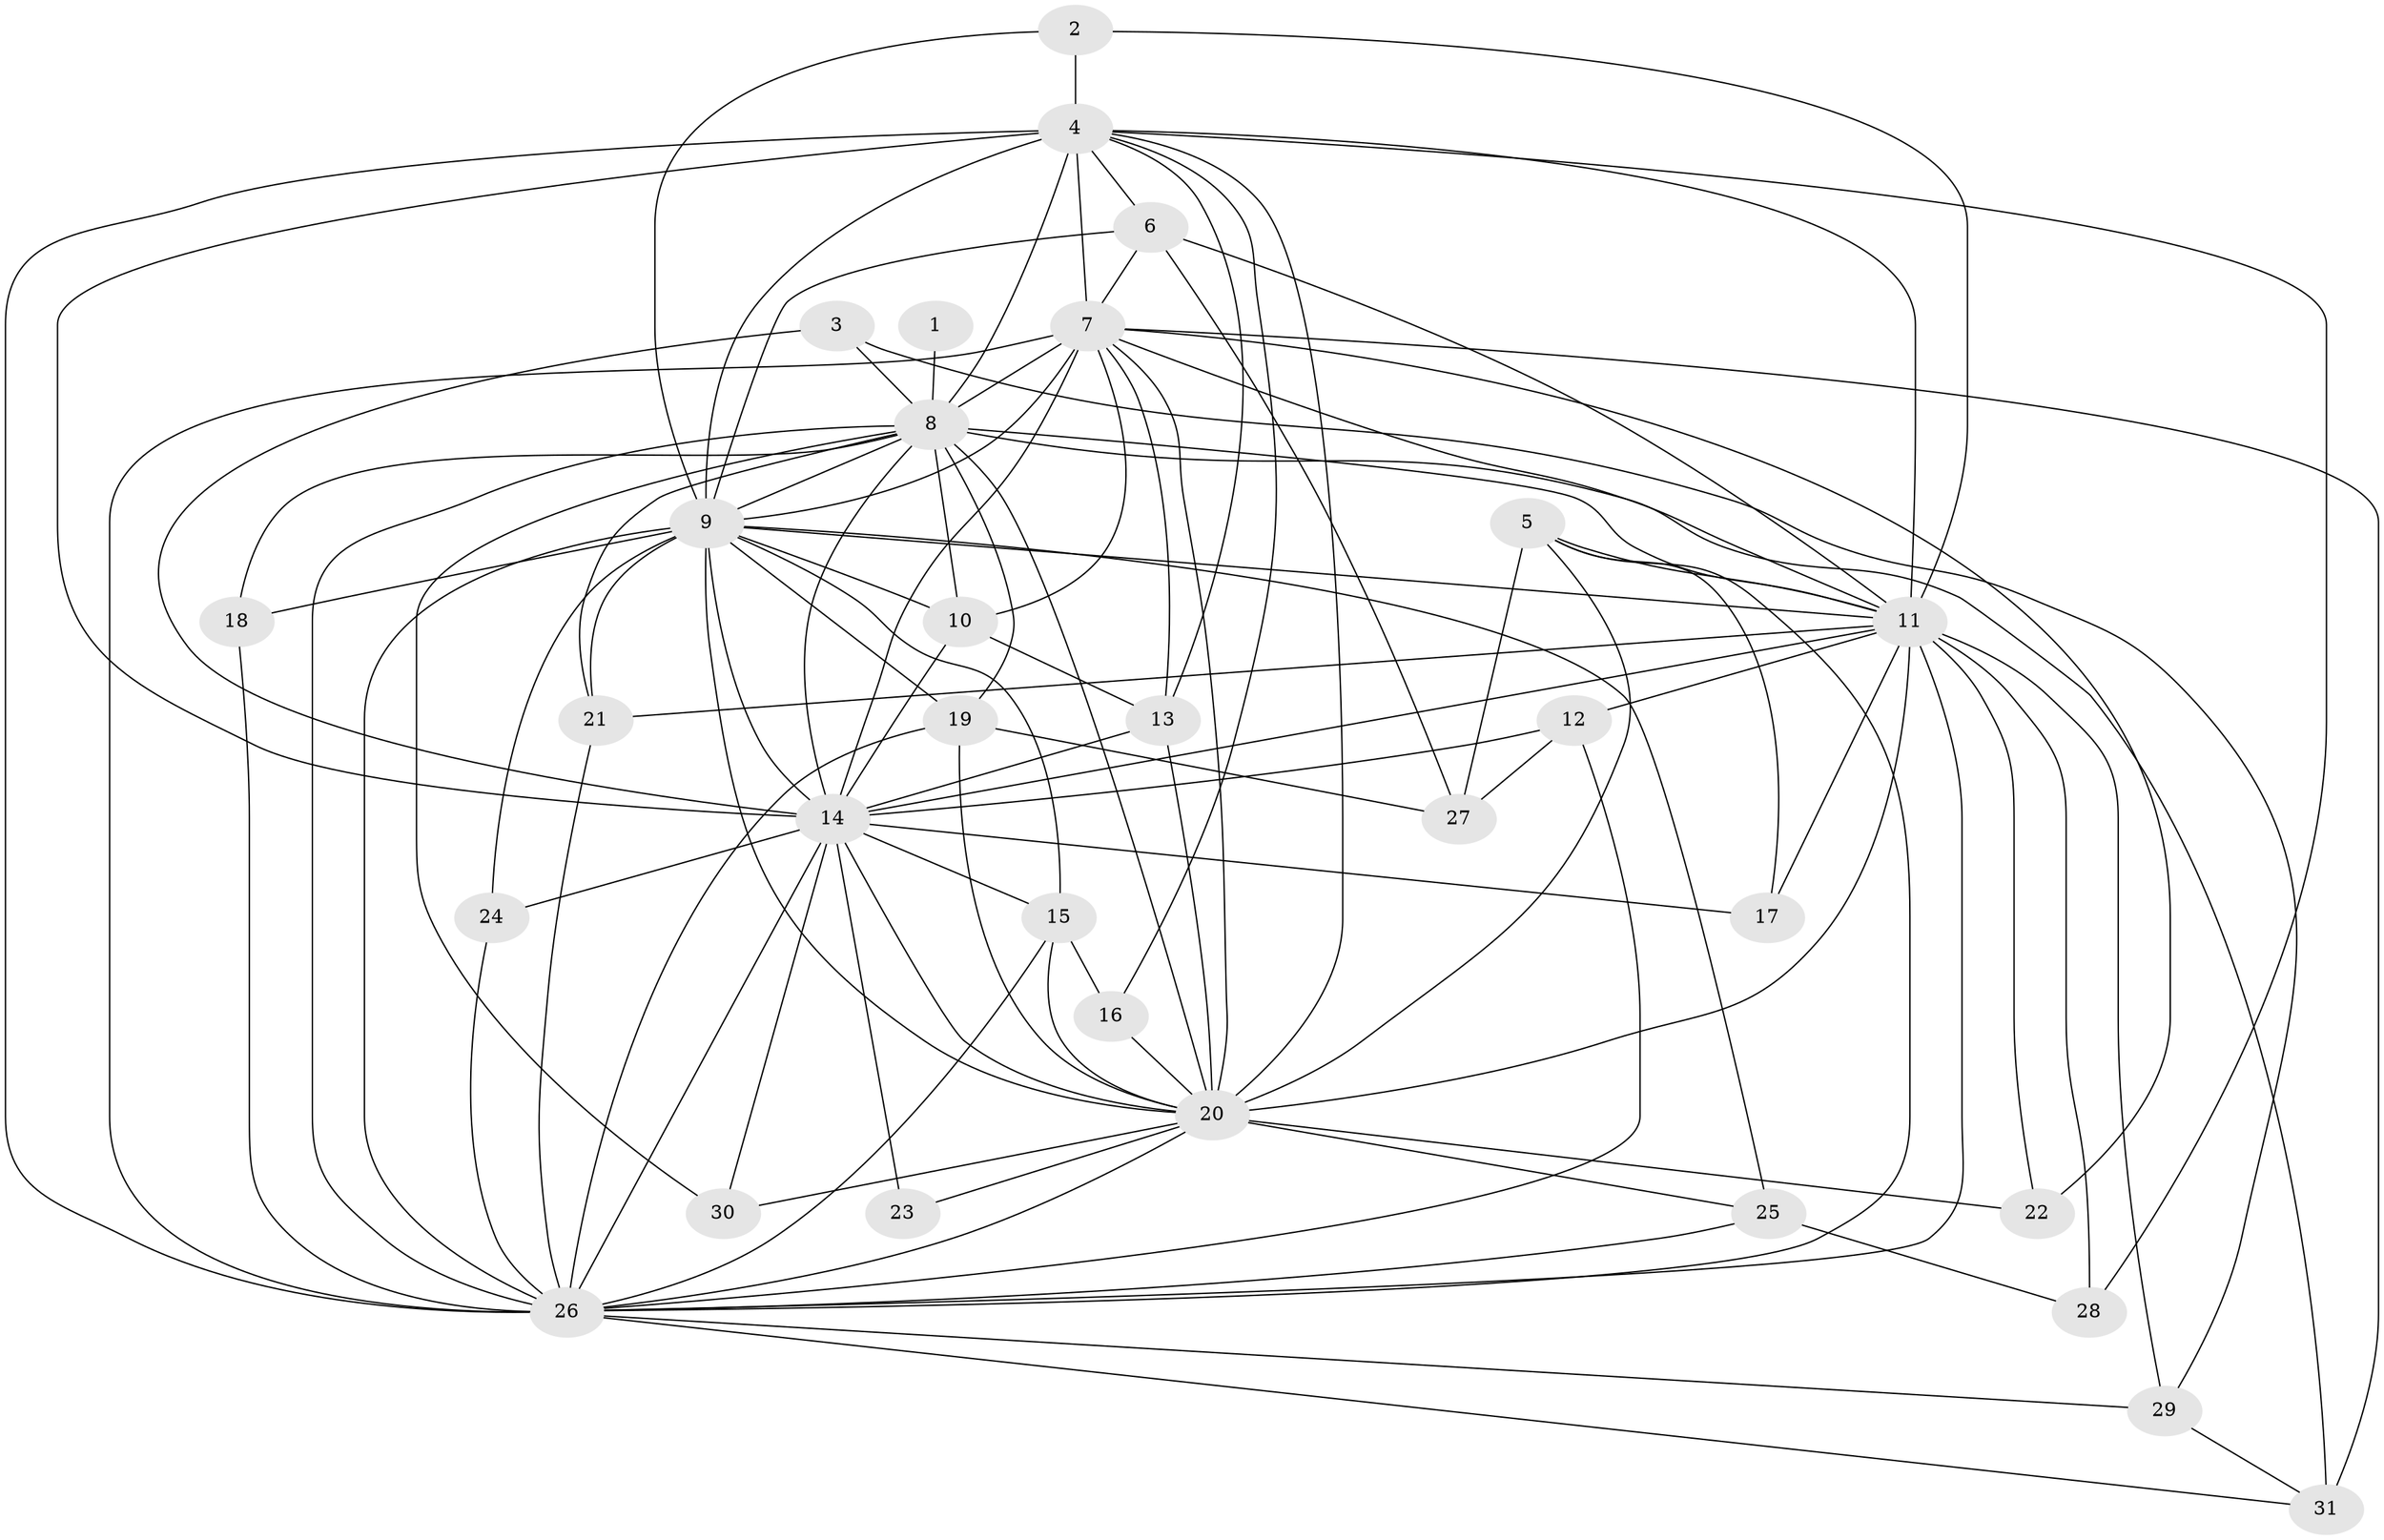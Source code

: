// original degree distribution, {24: 0.009900990099009901, 18: 0.019801980198019802, 23: 0.009900990099009901, 21: 0.019801980198019802, 25: 0.009900990099009901, 29: 0.009900990099009901, 17: 0.009900990099009901, 22: 0.009900990099009901, 4: 0.04950495049504951, 5: 0.039603960396039604, 3: 0.2376237623762376, 2: 0.5544554455445545, 6: 0.019801980198019802}
// Generated by graph-tools (version 1.1) at 2025/36/03/04/25 23:36:17]
// undirected, 31 vertices, 102 edges
graph export_dot {
  node [color=gray90,style=filled];
  1;
  2;
  3;
  4;
  5;
  6;
  7;
  8;
  9;
  10;
  11;
  12;
  13;
  14;
  15;
  16;
  17;
  18;
  19;
  20;
  21;
  22;
  23;
  24;
  25;
  26;
  27;
  28;
  29;
  30;
  31;
  1 -- 8 [weight=1.0];
  2 -- 4 [weight=1.0];
  2 -- 9 [weight=1.0];
  2 -- 11 [weight=1.0];
  3 -- 8 [weight=1.0];
  3 -- 14 [weight=1.0];
  3 -- 29 [weight=1.0];
  4 -- 6 [weight=1.0];
  4 -- 7 [weight=2.0];
  4 -- 8 [weight=3.0];
  4 -- 9 [weight=2.0];
  4 -- 11 [weight=3.0];
  4 -- 13 [weight=1.0];
  4 -- 14 [weight=1.0];
  4 -- 16 [weight=1.0];
  4 -- 20 [weight=1.0];
  4 -- 26 [weight=3.0];
  4 -- 28 [weight=1.0];
  5 -- 11 [weight=1.0];
  5 -- 17 [weight=1.0];
  5 -- 20 [weight=2.0];
  5 -- 26 [weight=1.0];
  5 -- 27 [weight=1.0];
  6 -- 7 [weight=1.0];
  6 -- 9 [weight=1.0];
  6 -- 11 [weight=1.0];
  6 -- 27 [weight=1.0];
  7 -- 8 [weight=2.0];
  7 -- 9 [weight=1.0];
  7 -- 10 [weight=1.0];
  7 -- 11 [weight=2.0];
  7 -- 13 [weight=1.0];
  7 -- 14 [weight=3.0];
  7 -- 20 [weight=1.0];
  7 -- 22 [weight=1.0];
  7 -- 26 [weight=2.0];
  7 -- 31 [weight=2.0];
  8 -- 9 [weight=2.0];
  8 -- 10 [weight=2.0];
  8 -- 11 [weight=2.0];
  8 -- 14 [weight=1.0];
  8 -- 18 [weight=1.0];
  8 -- 19 [weight=2.0];
  8 -- 20 [weight=2.0];
  8 -- 21 [weight=1.0];
  8 -- 26 [weight=6.0];
  8 -- 30 [weight=1.0];
  8 -- 31 [weight=1.0];
  9 -- 10 [weight=1.0];
  9 -- 11 [weight=3.0];
  9 -- 14 [weight=1.0];
  9 -- 15 [weight=1.0];
  9 -- 18 [weight=1.0];
  9 -- 19 [weight=1.0];
  9 -- 20 [weight=1.0];
  9 -- 21 [weight=2.0];
  9 -- 24 [weight=1.0];
  9 -- 25 [weight=1.0];
  9 -- 26 [weight=2.0];
  10 -- 13 [weight=1.0];
  10 -- 14 [weight=1.0];
  11 -- 12 [weight=1.0];
  11 -- 14 [weight=2.0];
  11 -- 17 [weight=1.0];
  11 -- 20 [weight=6.0];
  11 -- 21 [weight=2.0];
  11 -- 22 [weight=1.0];
  11 -- 26 [weight=6.0];
  11 -- 28 [weight=2.0];
  11 -- 29 [weight=2.0];
  12 -- 14 [weight=1.0];
  12 -- 26 [weight=1.0];
  12 -- 27 [weight=1.0];
  13 -- 14 [weight=1.0];
  13 -- 20 [weight=1.0];
  14 -- 15 [weight=1.0];
  14 -- 17 [weight=1.0];
  14 -- 20 [weight=3.0];
  14 -- 23 [weight=2.0];
  14 -- 24 [weight=1.0];
  14 -- 26 [weight=2.0];
  14 -- 30 [weight=1.0];
  15 -- 16 [weight=1.0];
  15 -- 20 [weight=1.0];
  15 -- 26 [weight=2.0];
  16 -- 20 [weight=1.0];
  18 -- 26 [weight=1.0];
  19 -- 20 [weight=1.0];
  19 -- 26 [weight=2.0];
  19 -- 27 [weight=1.0];
  20 -- 22 [weight=1.0];
  20 -- 23 [weight=1.0];
  20 -- 25 [weight=1.0];
  20 -- 26 [weight=2.0];
  20 -- 30 [weight=1.0];
  21 -- 26 [weight=1.0];
  24 -- 26 [weight=1.0];
  25 -- 26 [weight=1.0];
  25 -- 28 [weight=1.0];
  26 -- 29 [weight=1.0];
  26 -- 31 [weight=1.0];
  29 -- 31 [weight=1.0];
}
